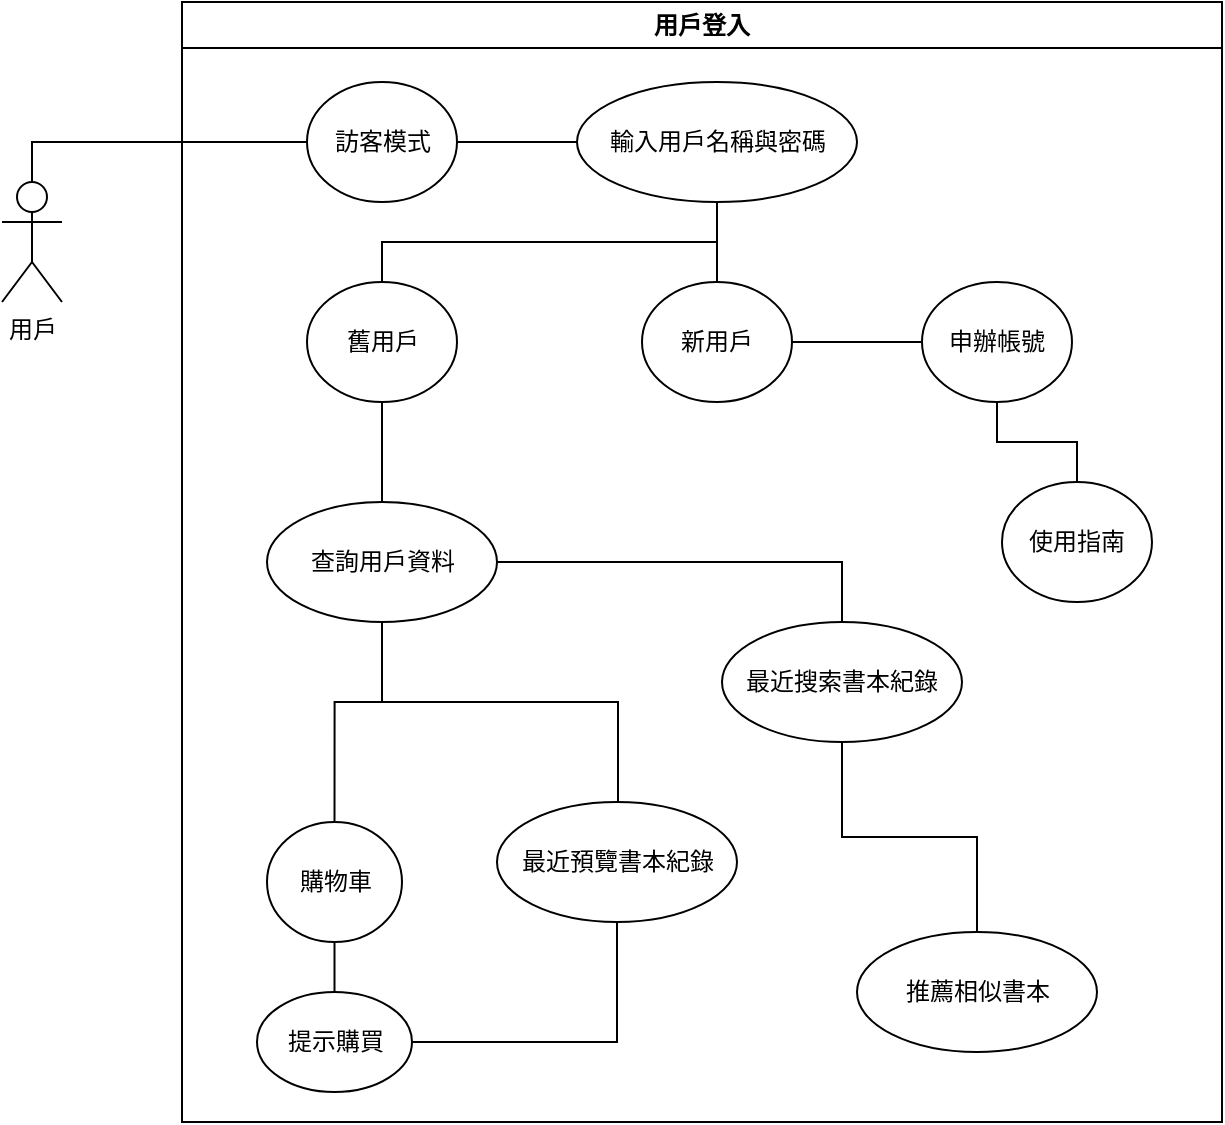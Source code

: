 <mxfile version="20.6.0" type="github">
  <diagram id="kVX9kZnTjnVyCXnUmQ64" name="第 1 页">
    <mxGraphModel dx="791" dy="483" grid="1" gridSize="10" guides="1" tooltips="1" connect="1" arrows="1" fold="1" page="1" pageScale="1" pageWidth="827" pageHeight="1169" math="0" shadow="0">
      <root>
        <mxCell id="0" />
        <mxCell id="1" parent="0" />
        <mxCell id="M-5H7LhJ4mhtn-alyOLr-1" value="用戶登入" style="swimlane;whiteSpace=wrap;html=1;" vertex="1" parent="1">
          <mxGeometry x="180" y="120" width="520" height="560" as="geometry" />
        </mxCell>
        <mxCell id="M-5H7LhJ4mhtn-alyOLr-48" style="edgeStyle=orthogonalEdgeStyle;rounded=0;orthogonalLoop=1;jettySize=auto;html=1;exitX=0.5;exitY=1;exitDx=0;exitDy=0;entryX=0.5;entryY=0;entryDx=0;entryDy=0;endArrow=none;endFill=0;" edge="1" parent="M-5H7LhJ4mhtn-alyOLr-1" source="M-5H7LhJ4mhtn-alyOLr-3" target="M-5H7LhJ4mhtn-alyOLr-4">
          <mxGeometry relative="1" as="geometry" />
        </mxCell>
        <mxCell id="M-5H7LhJ4mhtn-alyOLr-58" style="edgeStyle=orthogonalEdgeStyle;rounded=0;orthogonalLoop=1;jettySize=auto;html=1;exitX=0.5;exitY=1;exitDx=0;exitDy=0;entryX=0.5;entryY=0;entryDx=0;entryDy=0;endArrow=none;endFill=0;" edge="1" parent="M-5H7LhJ4mhtn-alyOLr-1" source="M-5H7LhJ4mhtn-alyOLr-3" target="M-5H7LhJ4mhtn-alyOLr-5">
          <mxGeometry relative="1" as="geometry" />
        </mxCell>
        <mxCell id="M-5H7LhJ4mhtn-alyOLr-3" value="輸入用戶名稱與密碼" style="ellipse;whiteSpace=wrap;html=1;" vertex="1" parent="M-5H7LhJ4mhtn-alyOLr-1">
          <mxGeometry x="197.5" y="40" width="140" height="60" as="geometry" />
        </mxCell>
        <mxCell id="M-5H7LhJ4mhtn-alyOLr-49" style="edgeStyle=orthogonalEdgeStyle;rounded=0;orthogonalLoop=1;jettySize=auto;html=1;exitX=0.5;exitY=1;exitDx=0;exitDy=0;entryX=0.5;entryY=0;entryDx=0;entryDy=0;endArrow=none;endFill=0;" edge="1" parent="M-5H7LhJ4mhtn-alyOLr-1" source="M-5H7LhJ4mhtn-alyOLr-4" target="M-5H7LhJ4mhtn-alyOLr-8">
          <mxGeometry relative="1" as="geometry" />
        </mxCell>
        <mxCell id="M-5H7LhJ4mhtn-alyOLr-4" value="舊用戶" style="ellipse;whiteSpace=wrap;html=1;" vertex="1" parent="M-5H7LhJ4mhtn-alyOLr-1">
          <mxGeometry x="62.5" y="140" width="75" height="60" as="geometry" />
        </mxCell>
        <mxCell id="M-5H7LhJ4mhtn-alyOLr-59" style="edgeStyle=orthogonalEdgeStyle;rounded=0;orthogonalLoop=1;jettySize=auto;html=1;exitX=1;exitY=0.5;exitDx=0;exitDy=0;entryX=0;entryY=0.5;entryDx=0;entryDy=0;endArrow=none;endFill=0;" edge="1" parent="M-5H7LhJ4mhtn-alyOLr-1" source="M-5H7LhJ4mhtn-alyOLr-5" target="M-5H7LhJ4mhtn-alyOLr-6">
          <mxGeometry relative="1" as="geometry" />
        </mxCell>
        <mxCell id="M-5H7LhJ4mhtn-alyOLr-5" value="新用戶" style="ellipse;whiteSpace=wrap;html=1;" vertex="1" parent="M-5H7LhJ4mhtn-alyOLr-1">
          <mxGeometry x="230" y="140" width="75" height="60" as="geometry" />
        </mxCell>
        <mxCell id="M-5H7LhJ4mhtn-alyOLr-65" style="edgeStyle=orthogonalEdgeStyle;rounded=0;orthogonalLoop=1;jettySize=auto;html=1;exitX=0.5;exitY=1;exitDx=0;exitDy=0;entryX=0.5;entryY=0;entryDx=0;entryDy=0;endArrow=none;endFill=0;" edge="1" parent="M-5H7LhJ4mhtn-alyOLr-1" source="M-5H7LhJ4mhtn-alyOLr-6" target="M-5H7LhJ4mhtn-alyOLr-62">
          <mxGeometry relative="1" as="geometry" />
        </mxCell>
        <mxCell id="M-5H7LhJ4mhtn-alyOLr-6" value="申辦帳號" style="ellipse;whiteSpace=wrap;html=1;" vertex="1" parent="M-5H7LhJ4mhtn-alyOLr-1">
          <mxGeometry x="370" y="140" width="75" height="60" as="geometry" />
        </mxCell>
        <mxCell id="M-5H7LhJ4mhtn-alyOLr-64" style="edgeStyle=orthogonalEdgeStyle;rounded=0;orthogonalLoop=1;jettySize=auto;html=1;exitX=1;exitY=0.5;exitDx=0;exitDy=0;entryX=0;entryY=0.5;entryDx=0;entryDy=0;endArrow=none;endFill=0;" edge="1" parent="M-5H7LhJ4mhtn-alyOLr-1" source="M-5H7LhJ4mhtn-alyOLr-7" target="M-5H7LhJ4mhtn-alyOLr-3">
          <mxGeometry relative="1" as="geometry" />
        </mxCell>
        <mxCell id="M-5H7LhJ4mhtn-alyOLr-7" value="訪客模式" style="ellipse;whiteSpace=wrap;html=1;" vertex="1" parent="M-5H7LhJ4mhtn-alyOLr-1">
          <mxGeometry x="62.5" y="40" width="75" height="60" as="geometry" />
        </mxCell>
        <mxCell id="M-5H7LhJ4mhtn-alyOLr-21" style="edgeStyle=orthogonalEdgeStyle;rounded=0;orthogonalLoop=1;jettySize=auto;html=1;exitX=0.5;exitY=1;exitDx=0;exitDy=0;entryX=0.5;entryY=0;entryDx=0;entryDy=0;endArrow=none;endFill=0;" edge="1" parent="M-5H7LhJ4mhtn-alyOLr-1" source="M-5H7LhJ4mhtn-alyOLr-8" target="M-5H7LhJ4mhtn-alyOLr-16">
          <mxGeometry relative="1" as="geometry">
            <Array as="points">
              <mxPoint x="100" y="350" />
              <mxPoint x="76" y="350" />
            </Array>
          </mxGeometry>
        </mxCell>
        <mxCell id="M-5H7LhJ4mhtn-alyOLr-22" style="edgeStyle=orthogonalEdgeStyle;rounded=0;orthogonalLoop=1;jettySize=auto;html=1;exitX=0.5;exitY=1;exitDx=0;exitDy=0;endArrow=none;endFill=0;" edge="1" parent="M-5H7LhJ4mhtn-alyOLr-1" source="M-5H7LhJ4mhtn-alyOLr-8" target="M-5H7LhJ4mhtn-alyOLr-17">
          <mxGeometry relative="1" as="geometry">
            <Array as="points">
              <mxPoint x="100" y="350" />
              <mxPoint x="218" y="350" />
            </Array>
          </mxGeometry>
        </mxCell>
        <mxCell id="M-5H7LhJ4mhtn-alyOLr-23" style="edgeStyle=orthogonalEdgeStyle;rounded=0;orthogonalLoop=1;jettySize=auto;html=1;exitX=1;exitY=0.5;exitDx=0;exitDy=0;entryX=0.5;entryY=0;entryDx=0;entryDy=0;endArrow=none;endFill=0;" edge="1" parent="M-5H7LhJ4mhtn-alyOLr-1" source="M-5H7LhJ4mhtn-alyOLr-8" target="M-5H7LhJ4mhtn-alyOLr-18">
          <mxGeometry relative="1" as="geometry" />
        </mxCell>
        <mxCell id="M-5H7LhJ4mhtn-alyOLr-8" value="查詢用戶資料" style="ellipse;whiteSpace=wrap;html=1;" vertex="1" parent="M-5H7LhJ4mhtn-alyOLr-1">
          <mxGeometry x="42.5" y="250" width="115" height="60" as="geometry" />
        </mxCell>
        <mxCell id="M-5H7LhJ4mhtn-alyOLr-25" style="edgeStyle=orthogonalEdgeStyle;rounded=0;orthogonalLoop=1;jettySize=auto;html=1;exitX=0.5;exitY=1;exitDx=0;exitDy=0;entryX=0.5;entryY=0;entryDx=0;entryDy=0;endArrow=none;endFill=0;" edge="1" parent="M-5H7LhJ4mhtn-alyOLr-1" source="M-5H7LhJ4mhtn-alyOLr-16" target="M-5H7LhJ4mhtn-alyOLr-24">
          <mxGeometry relative="1" as="geometry" />
        </mxCell>
        <mxCell id="M-5H7LhJ4mhtn-alyOLr-16" value="購物車" style="ellipse;whiteSpace=wrap;html=1;" vertex="1" parent="M-5H7LhJ4mhtn-alyOLr-1">
          <mxGeometry x="42.5" y="410" width="67.5" height="60" as="geometry" />
        </mxCell>
        <mxCell id="M-5H7LhJ4mhtn-alyOLr-27" style="edgeStyle=orthogonalEdgeStyle;rounded=0;orthogonalLoop=1;jettySize=auto;html=1;exitX=0.5;exitY=1;exitDx=0;exitDy=0;entryX=1;entryY=0.5;entryDx=0;entryDy=0;endArrow=none;endFill=0;" edge="1" parent="M-5H7LhJ4mhtn-alyOLr-1" source="M-5H7LhJ4mhtn-alyOLr-17" target="M-5H7LhJ4mhtn-alyOLr-24">
          <mxGeometry relative="1" as="geometry" />
        </mxCell>
        <mxCell id="M-5H7LhJ4mhtn-alyOLr-17" value="最近預覽書本紀錄" style="ellipse;whiteSpace=wrap;html=1;" vertex="1" parent="M-5H7LhJ4mhtn-alyOLr-1">
          <mxGeometry x="157.5" y="400" width="120" height="60" as="geometry" />
        </mxCell>
        <mxCell id="M-5H7LhJ4mhtn-alyOLr-54" style="edgeStyle=orthogonalEdgeStyle;rounded=0;orthogonalLoop=1;jettySize=auto;html=1;exitX=0.5;exitY=1;exitDx=0;exitDy=0;entryX=0.5;entryY=0;entryDx=0;entryDy=0;endArrow=none;endFill=0;" edge="1" parent="M-5H7LhJ4mhtn-alyOLr-1" source="M-5H7LhJ4mhtn-alyOLr-18" target="M-5H7LhJ4mhtn-alyOLr-28">
          <mxGeometry relative="1" as="geometry" />
        </mxCell>
        <mxCell id="M-5H7LhJ4mhtn-alyOLr-18" value="最近搜索書本紀錄" style="ellipse;whiteSpace=wrap;html=1;" vertex="1" parent="M-5H7LhJ4mhtn-alyOLr-1">
          <mxGeometry x="270" y="310" width="120" height="60" as="geometry" />
        </mxCell>
        <mxCell id="M-5H7LhJ4mhtn-alyOLr-24" value="提示購買" style="ellipse;whiteSpace=wrap;html=1;" vertex="1" parent="M-5H7LhJ4mhtn-alyOLr-1">
          <mxGeometry x="37.5" y="495" width="77.5" height="50" as="geometry" />
        </mxCell>
        <mxCell id="M-5H7LhJ4mhtn-alyOLr-28" value="推薦相似書本" style="ellipse;whiteSpace=wrap;html=1;" vertex="1" parent="M-5H7LhJ4mhtn-alyOLr-1">
          <mxGeometry x="337.5" y="465" width="120" height="60" as="geometry" />
        </mxCell>
        <mxCell id="M-5H7LhJ4mhtn-alyOLr-62" value="使用指南" style="ellipse;whiteSpace=wrap;html=1;" vertex="1" parent="M-5H7LhJ4mhtn-alyOLr-1">
          <mxGeometry x="410" y="240" width="75" height="60" as="geometry" />
        </mxCell>
        <mxCell id="M-5H7LhJ4mhtn-alyOLr-63" style="edgeStyle=orthogonalEdgeStyle;rounded=0;orthogonalLoop=1;jettySize=auto;html=1;exitX=0.5;exitY=0;exitDx=0;exitDy=0;exitPerimeter=0;endArrow=none;endFill=0;" edge="1" parent="1" source="M-5H7LhJ4mhtn-alyOLr-2" target="M-5H7LhJ4mhtn-alyOLr-7">
          <mxGeometry relative="1" as="geometry" />
        </mxCell>
        <mxCell id="M-5H7LhJ4mhtn-alyOLr-2" value="用戶" style="shape=umlActor;verticalLabelPosition=bottom;verticalAlign=top;html=1;outlineConnect=0;" vertex="1" parent="1">
          <mxGeometry x="90" y="210" width="30" height="60" as="geometry" />
        </mxCell>
      </root>
    </mxGraphModel>
  </diagram>
</mxfile>
